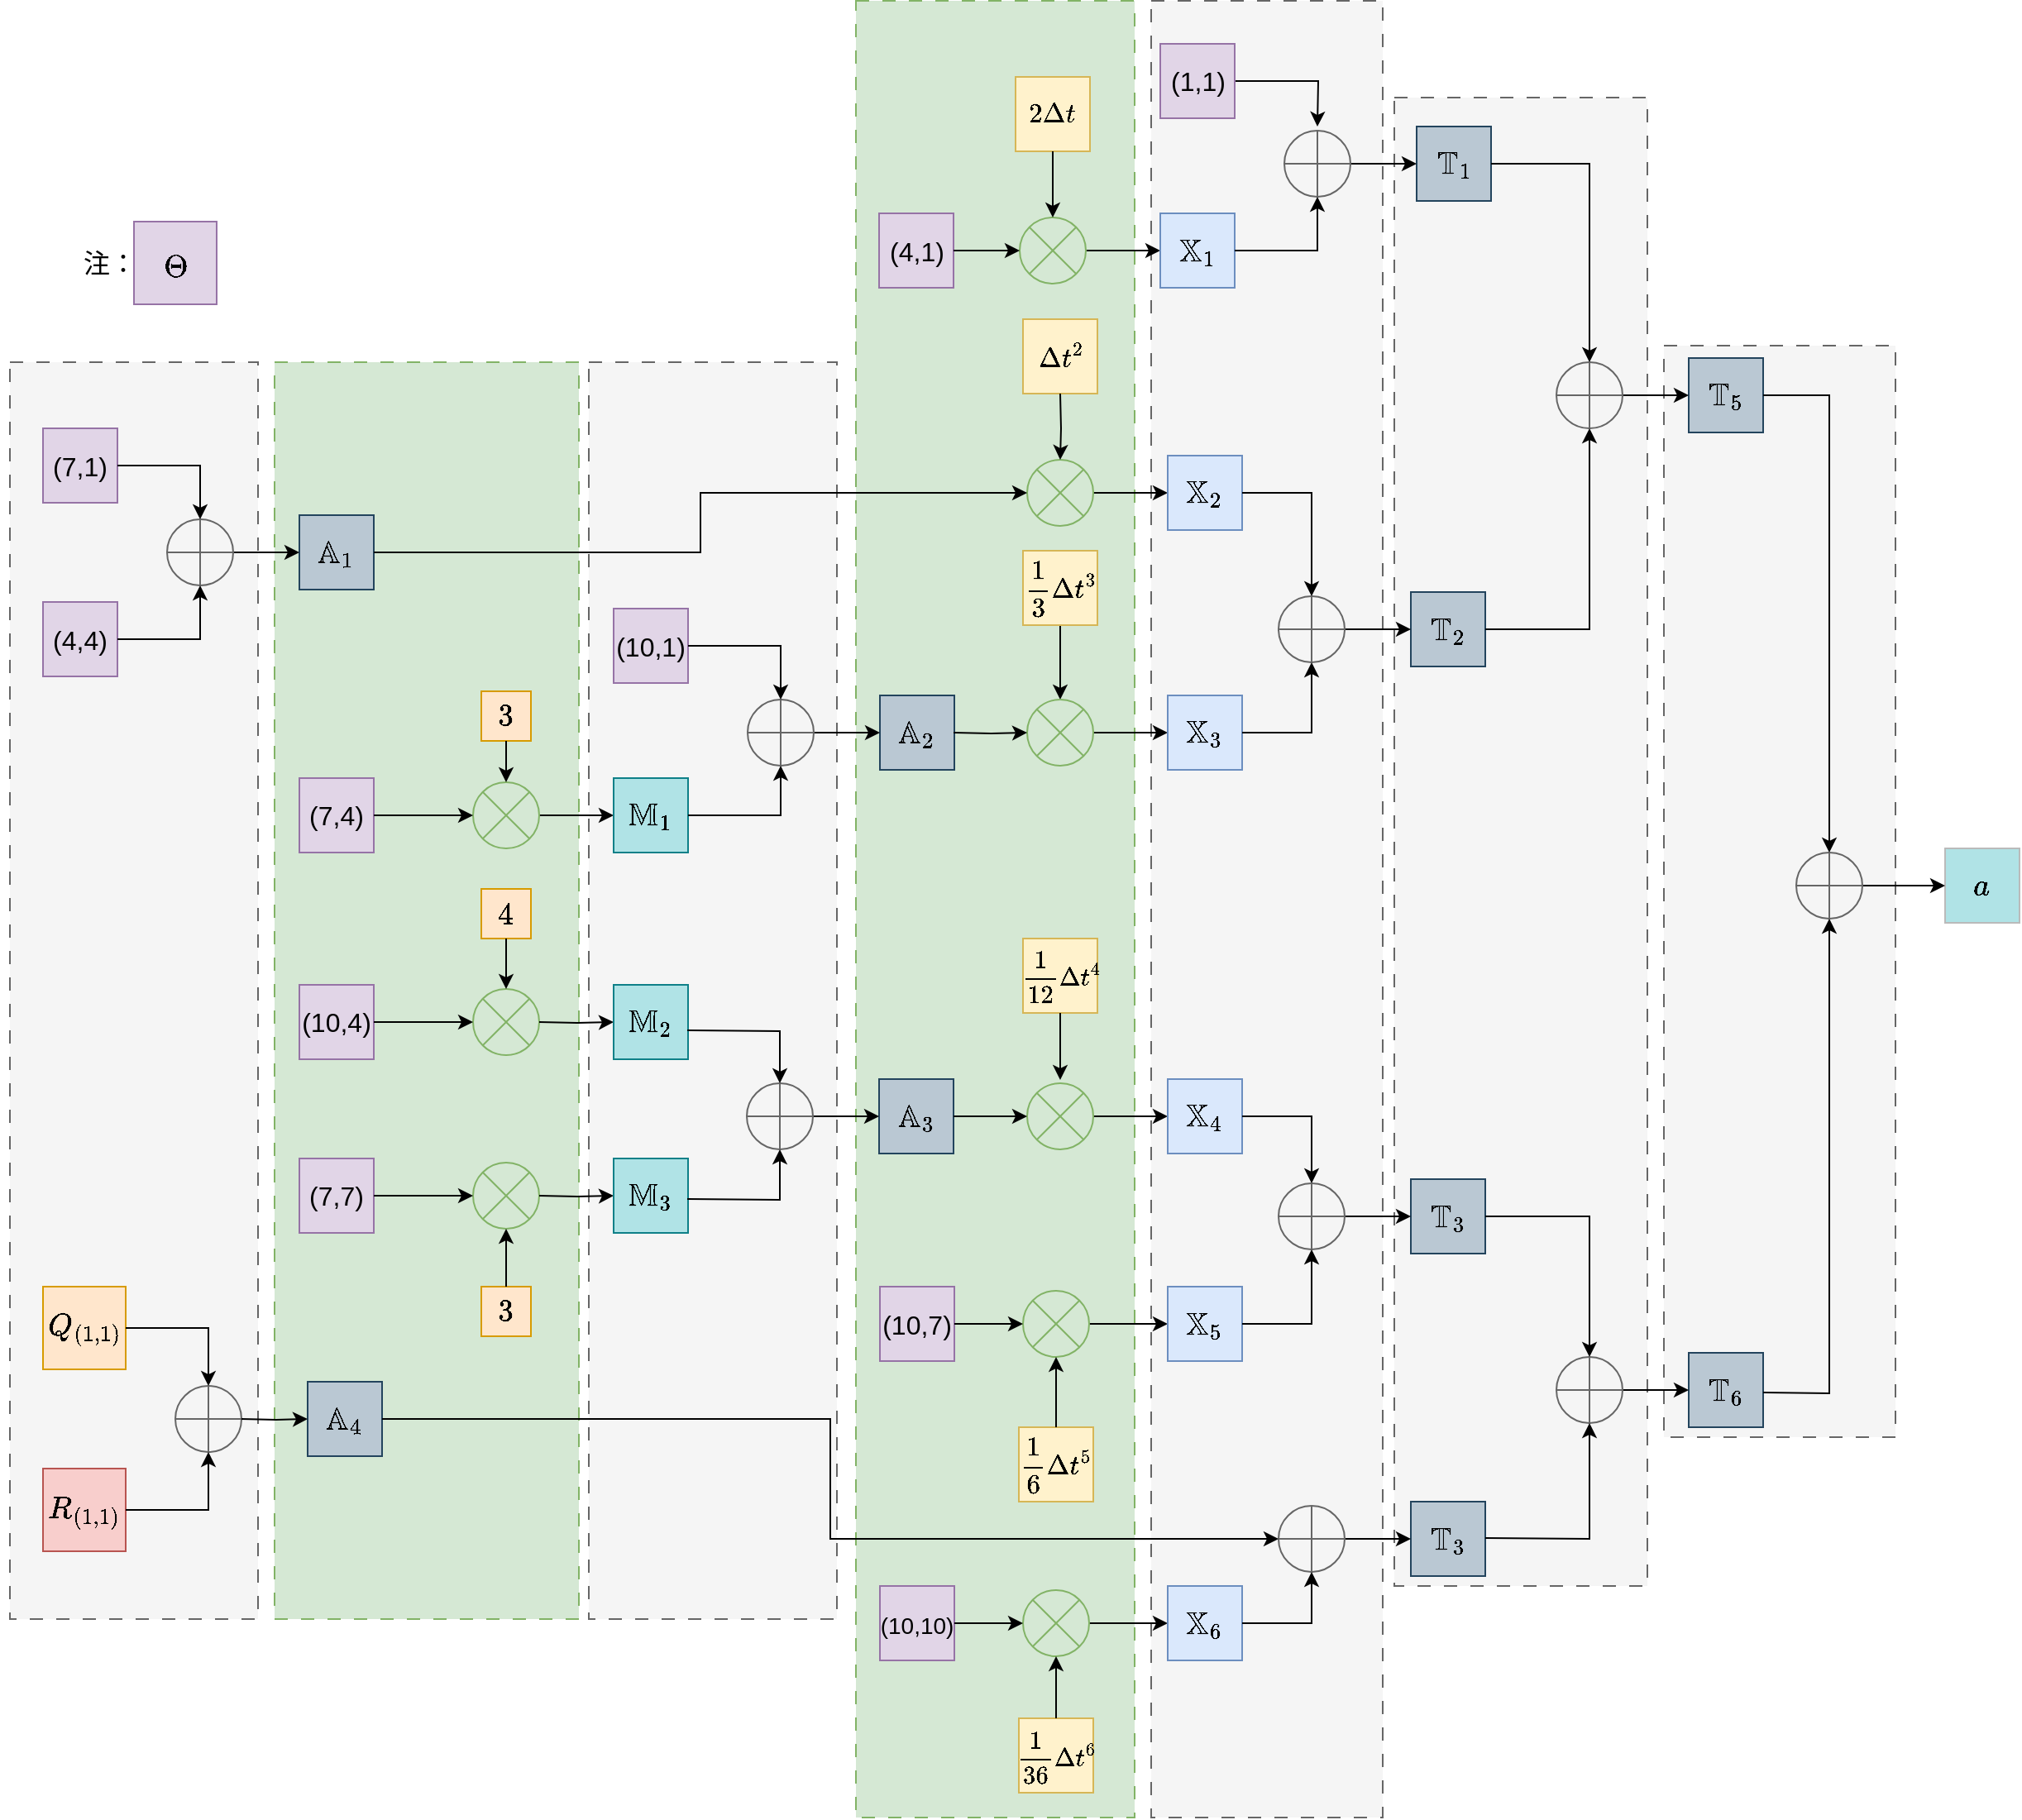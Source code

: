 <mxfile version="24.7.10">
  <diagram name="第 1 页" id="d_n8VdiITfkLDy5SCD2Q">
    <mxGraphModel dx="3420" dy="1383" grid="1" gridSize="10" guides="1" tooltips="1" connect="1" arrows="1" fold="1" page="1" pageScale="1" pageWidth="827" pageHeight="1169" math="1" shadow="0">
      <root>
        <mxCell id="0" />
        <mxCell id="1" parent="0" />
        <mxCell id="dG040CZCFqrrKlF94xfp-167" value="" style="rounded=0;whiteSpace=wrap;html=1;dashed=1;dashPattern=8 8;fillColor=#f5f5f5;fontColor=#333333;strokeColor=#666666;" vertex="1" parent="1">
          <mxGeometry x="850" y="270" width="140" height="660" as="geometry" />
        </mxCell>
        <mxCell id="dG040CZCFqrrKlF94xfp-166" value="" style="rounded=0;whiteSpace=wrap;html=1;dashed=1;dashPattern=8 8;fillColor=#f5f5f5;fontColor=#333333;strokeColor=#666666;" vertex="1" parent="1">
          <mxGeometry x="687" y="120" width="153" height="900" as="geometry" />
        </mxCell>
        <mxCell id="dG040CZCFqrrKlF94xfp-165" value="" style="rounded=0;whiteSpace=wrap;html=1;dashed=1;dashPattern=8 8;fillColor=#f5f5f5;fontColor=#333333;strokeColor=#666666;" vertex="1" parent="1">
          <mxGeometry x="540" y="61.5" width="140" height="1098.5" as="geometry" />
        </mxCell>
        <mxCell id="dG040CZCFqrrKlF94xfp-162" value="" style="rounded=0;whiteSpace=wrap;html=1;dashed=1;dashPattern=8 8;strokeColor=#82b366;fillColor=#d5e8d4;" vertex="1" parent="1">
          <mxGeometry x="361.5" y="61.5" width="168.5" height="1098.5" as="geometry" />
        </mxCell>
        <mxCell id="dG040CZCFqrrKlF94xfp-159" value="" style="rounded=0;whiteSpace=wrap;html=1;dashed=1;dashPattern=8 8;fillColor=#f5f5f5;fontColor=#333333;strokeColor=#666666;" vertex="1" parent="1">
          <mxGeometry x="200" y="280" width="150" height="760" as="geometry" />
        </mxCell>
        <mxCell id="dG040CZCFqrrKlF94xfp-158" value="" style="rounded=0;whiteSpace=wrap;html=1;dashed=1;dashPattern=8 8;strokeColor=#82b366;fillColor=#d5e8d4;" vertex="1" parent="1">
          <mxGeometry x="10" y="280" width="184" height="760" as="geometry" />
        </mxCell>
        <mxCell id="dG040CZCFqrrKlF94xfp-157" value="" style="rounded=0;whiteSpace=wrap;html=1;dashed=1;dashPattern=8 8;fillColor=#f5f5f5;fontColor=#333333;strokeColor=#666666;" vertex="1" parent="1">
          <mxGeometry x="-150" y="280" width="150" height="760" as="geometry" />
        </mxCell>
        <mxCell id="dG040CZCFqrrKlF94xfp-41" value="" style="whiteSpace=wrap;html=1;aspect=fixed;fillColor=#e1d5e7;strokeColor=#9673a6;fontSize=16;" vertex="1" parent="1">
          <mxGeometry x="-75" y="195" width="50" height="50" as="geometry" />
        </mxCell>
        <mxCell id="dG040CZCFqrrKlF94xfp-119" style="edgeStyle=orthogonalEdgeStyle;rounded=0;orthogonalLoop=1;jettySize=auto;html=1;" edge="1" parent="1" source="dG040CZCFqrrKlF94xfp-1">
          <mxGeometry relative="1" as="geometry">
            <mxPoint x="640.5" y="137.5" as="targetPoint" />
          </mxGeometry>
        </mxCell>
        <mxCell id="dG040CZCFqrrKlF94xfp-1" value="(1,1)" style="whiteSpace=wrap;html=1;aspect=fixed;fillColor=#e1d5e7;strokeColor=#9673a6;fontSize=16;" vertex="1" parent="1">
          <mxGeometry x="545.5" y="87.5" width="45" height="45" as="geometry" />
        </mxCell>
        <mxCell id="dG040CZCFqrrKlF94xfp-2" value="(4,1)" style="whiteSpace=wrap;html=1;aspect=fixed;fillColor=#e1d5e7;strokeColor=#9673a6;fontSize=16;" vertex="1" parent="1">
          <mxGeometry x="375.5" y="190" width="45" height="45" as="geometry" />
        </mxCell>
        <mxCell id="dG040CZCFqrrKlF94xfp-3" value="(7,1)" style="whiteSpace=wrap;html=1;aspect=fixed;fillColor=#e1d5e7;strokeColor=#9673a6;fontSize=16;" vertex="1" parent="1">
          <mxGeometry x="-130" y="320" width="45" height="45" as="geometry" />
        </mxCell>
        <mxCell id="dG040CZCFqrrKlF94xfp-4" value="(4,4)" style="whiteSpace=wrap;html=1;aspect=fixed;fillColor=#e1d5e7;strokeColor=#9673a6;fontSize=16;" vertex="1" parent="1">
          <mxGeometry x="-130" y="425" width="45" height="45" as="geometry" />
        </mxCell>
        <mxCell id="dG040CZCFqrrKlF94xfp-9" value="(10,1)" style="whiteSpace=wrap;html=1;aspect=fixed;fillColor=#e1d5e7;strokeColor=#9673a6;fontSize=16;" vertex="1" parent="1">
          <mxGeometry x="215" y="429" width="45" height="45" as="geometry" />
        </mxCell>
        <mxCell id="dG040CZCFqrrKlF94xfp-10" value="(7,4)" style="whiteSpace=wrap;html=1;aspect=fixed;fillColor=#e1d5e7;strokeColor=#9673a6;fontSize=16;" vertex="1" parent="1">
          <mxGeometry x="25" y="531.5" width="45" height="45" as="geometry" />
        </mxCell>
        <mxCell id="dG040CZCFqrrKlF94xfp-11" value="(10,4)" style="whiteSpace=wrap;html=1;aspect=fixed;fillColor=#e1d5e7;strokeColor=#9673a6;fontSize=16;" vertex="1" parent="1">
          <mxGeometry x="25" y="656.5" width="45" height="45" as="geometry" />
        </mxCell>
        <mxCell id="dG040CZCFqrrKlF94xfp-12" value="(7,7)" style="whiteSpace=wrap;html=1;aspect=fixed;fillColor=#e1d5e7;strokeColor=#9673a6;fontSize=16;" vertex="1" parent="1">
          <mxGeometry x="25" y="761.5" width="45" height="45" as="geometry" />
        </mxCell>
        <mxCell id="dG040CZCFqrrKlF94xfp-13" value="(10,7)" style="whiteSpace=wrap;html=1;aspect=fixed;fillColor=#e1d5e7;strokeColor=#9673a6;fontSize=16;" vertex="1" parent="1">
          <mxGeometry x="376" y="839" width="45" height="45" as="geometry" />
        </mxCell>
        <mxCell id="dG040CZCFqrrKlF94xfp-14" value="&lt;font style=&quot;font-size: 14px;&quot;&gt;(10,10)&lt;/font&gt;" style="whiteSpace=wrap;html=1;aspect=fixed;fillColor=#e1d5e7;strokeColor=#9673a6;fontSize=16;" vertex="1" parent="1">
          <mxGeometry x="376" y="1020" width="45" height="45" as="geometry" />
        </mxCell>
        <mxCell id="dG040CZCFqrrKlF94xfp-15" value="$$Q_{(1,1)}$$" style="whiteSpace=wrap;html=1;aspect=fixed;fillColor=#ffe6cc;strokeColor=#d79b00;fontSize=16;" vertex="1" parent="1">
          <mxGeometry x="-130" y="839" width="50" height="50" as="geometry" />
        </mxCell>
        <mxCell id="dG040CZCFqrrKlF94xfp-16" value="$$R_{(1,1)}$$" style="whiteSpace=wrap;html=1;aspect=fixed;fillColor=#f8cecc;strokeColor=#b85450;fontSize=16;" vertex="1" parent="1">
          <mxGeometry x="-130" y="949" width="50" height="50" as="geometry" />
        </mxCell>
        <mxCell id="dG040CZCFqrrKlF94xfp-17" value="$$\Theta$$" style="text;html=1;align=center;verticalAlign=middle;resizable=0;points=[];autosize=1;strokeColor=none;fillColor=none;fontSize=16;" vertex="1" parent="1">
          <mxGeometry x="-100" y="207.5" width="100" height="30" as="geometry" />
        </mxCell>
        <mxCell id="dG040CZCFqrrKlF94xfp-18" value="&lt;font style=&quot;font-size: 16px;&quot;&gt;$$\mathbb{A}_1$$&lt;/font&gt;" style="whiteSpace=wrap;html=1;aspect=fixed;fontSize=16;fillColor=#bac8d3;strokeColor=#23445d;" vertex="1" parent="1">
          <mxGeometry x="25" y="372.5" width="45" height="45" as="geometry" />
        </mxCell>
        <mxCell id="dG040CZCFqrrKlF94xfp-19" value="" style="verticalLabelPosition=bottom;verticalAlign=top;html=1;shape=mxgraph.flowchart.summing_function;fontSize=16;fillColor=#f5f5f5;fontColor=#333333;strokeColor=#666666;" vertex="1" parent="1">
          <mxGeometry x="-50" y="899" width="40" height="40" as="geometry" />
        </mxCell>
        <mxCell id="dG040CZCFqrrKlF94xfp-71" style="edgeStyle=orthogonalEdgeStyle;rounded=0;orthogonalLoop=1;jettySize=auto;html=1;entryX=0;entryY=0.5;entryDx=0;entryDy=0;" edge="1" parent="1" source="dG040CZCFqrrKlF94xfp-20" target="dG040CZCFqrrKlF94xfp-70">
          <mxGeometry relative="1" as="geometry" />
        </mxCell>
        <mxCell id="dG040CZCFqrrKlF94xfp-20" value="" style="verticalLabelPosition=bottom;verticalAlign=top;html=1;shape=mxgraph.flowchart.or;fontSize=16;fillColor=#d5e8d4;strokeColor=#82b366;" vertex="1" parent="1">
          <mxGeometry x="460.5" y="192.5" width="40" height="40" as="geometry" />
        </mxCell>
        <mxCell id="dG040CZCFqrrKlF94xfp-21" style="edgeStyle=orthogonalEdgeStyle;rounded=0;orthogonalLoop=1;jettySize=auto;html=1;exitX=1;exitY=0.5;exitDx=0;exitDy=0;entryX=0;entryY=0.5;entryDx=0;entryDy=0;entryPerimeter=0;fontSize=16;" edge="1" parent="1" source="dG040CZCFqrrKlF94xfp-2" target="dG040CZCFqrrKlF94xfp-20">
          <mxGeometry relative="1" as="geometry" />
        </mxCell>
        <mxCell id="dG040CZCFqrrKlF94xfp-22" value="$$2\Delta t$$" style="whiteSpace=wrap;html=1;aspect=fixed;fillColor=#fff2cc;strokeColor=#d6b656;fontSize=14;" vertex="1" parent="1">
          <mxGeometry x="458" y="107.5" width="45" height="45" as="geometry" />
        </mxCell>
        <mxCell id="dG040CZCFqrrKlF94xfp-23" value="$$\Delta t^2$$" style="whiteSpace=wrap;html=1;aspect=fixed;fillColor=#fff2cc;strokeColor=#d6b656;fontSize=14;" vertex="1" parent="1">
          <mxGeometry x="462.5" y="254" width="45" height="45" as="geometry" />
        </mxCell>
        <mxCell id="dG040CZCFqrrKlF94xfp-94" value="" style="edgeStyle=orthogonalEdgeStyle;rounded=0;orthogonalLoop=1;jettySize=auto;html=1;" edge="1" parent="1" source="dG040CZCFqrrKlF94xfp-24" target="dG040CZCFqrrKlF94xfp-84">
          <mxGeometry relative="1" as="geometry" />
        </mxCell>
        <mxCell id="dG040CZCFqrrKlF94xfp-24" value="$$\frac{1}{3}\Delta t^3$$" style="whiteSpace=wrap;html=1;aspect=fixed;fillColor=#fff2cc;strokeColor=#d6b656;fontSize=14;" vertex="1" parent="1">
          <mxGeometry x="462.5" y="394" width="45" height="45" as="geometry" />
        </mxCell>
        <mxCell id="dG040CZCFqrrKlF94xfp-25" value="$$\frac{1}{12}\Delta t^4$$" style="whiteSpace=wrap;html=1;aspect=fixed;fillColor=#fff2cc;strokeColor=#d6b656;fontSize=13;" vertex="1" parent="1">
          <mxGeometry x="462.5" y="628.5" width="45" height="45" as="geometry" />
        </mxCell>
        <mxCell id="dG040CZCFqrrKlF94xfp-26" value="$$\frac{1}{6}\Delta t^5$$" style="whiteSpace=wrap;html=1;aspect=fixed;fillColor=#fff2cc;strokeColor=#d6b656;fontSize=14;" vertex="1" parent="1">
          <mxGeometry x="460" y="924" width="45" height="45" as="geometry" />
        </mxCell>
        <mxCell id="dG040CZCFqrrKlF94xfp-27" value="&lt;font style=&quot;font-size: 13px;&quot;&gt;$$\frac{1}{36}\Delta t^6$$&lt;/font&gt;" style="whiteSpace=wrap;html=1;aspect=fixed;fillColor=#fff2cc;strokeColor=#d6b656;fontSize=14;" vertex="1" parent="1">
          <mxGeometry x="460" y="1100" width="45" height="45" as="geometry" />
        </mxCell>
        <mxCell id="dG040CZCFqrrKlF94xfp-28" style="edgeStyle=orthogonalEdgeStyle;rounded=0;orthogonalLoop=1;jettySize=auto;html=1;entryX=0.5;entryY=0;entryDx=0;entryDy=0;entryPerimeter=0;fontSize=16;" edge="1" parent="1" source="dG040CZCFqrrKlF94xfp-22" target="dG040CZCFqrrKlF94xfp-20">
          <mxGeometry relative="1" as="geometry" />
        </mxCell>
        <mxCell id="dG040CZCFqrrKlF94xfp-52" style="edgeStyle=orthogonalEdgeStyle;rounded=0;orthogonalLoop=1;jettySize=auto;html=1;entryX=0;entryY=0.5;entryDx=0;entryDy=0;fontSize=16;" edge="1" parent="1" source="dG040CZCFqrrKlF94xfp-29" target="dG040CZCFqrrKlF94xfp-51">
          <mxGeometry relative="1" as="geometry" />
        </mxCell>
        <mxCell id="dG040CZCFqrrKlF94xfp-29" value="" style="verticalLabelPosition=bottom;verticalAlign=top;html=1;shape=mxgraph.flowchart.or;fontSize=16;fillColor=#d5e8d4;strokeColor=#82b366;" vertex="1" parent="1">
          <mxGeometry x="130" y="534" width="40" height="40" as="geometry" />
        </mxCell>
        <mxCell id="dG040CZCFqrrKlF94xfp-30" value="$$3$$" style="whiteSpace=wrap;html=1;aspect=fixed;fillColor=#ffe6cc;strokeColor=#d79b00;fontSize=16;" vertex="1" parent="1">
          <mxGeometry x="135" y="479" width="30" height="30" as="geometry" />
        </mxCell>
        <mxCell id="dG040CZCFqrrKlF94xfp-31" style="edgeStyle=orthogonalEdgeStyle;rounded=0;orthogonalLoop=1;jettySize=auto;html=1;entryX=0.5;entryY=0;entryDx=0;entryDy=0;entryPerimeter=0;fontSize=16;" edge="1" parent="1" source="dG040CZCFqrrKlF94xfp-30" target="dG040CZCFqrrKlF94xfp-29">
          <mxGeometry relative="1" as="geometry" />
        </mxCell>
        <mxCell id="dG040CZCFqrrKlF94xfp-32" style="edgeStyle=orthogonalEdgeStyle;rounded=0;orthogonalLoop=1;jettySize=auto;html=1;exitX=1;exitY=0.5;exitDx=0;exitDy=0;entryX=0;entryY=0.5;entryDx=0;entryDy=0;entryPerimeter=0;fontSize=16;" edge="1" parent="1" source="dG040CZCFqrrKlF94xfp-10" target="dG040CZCFqrrKlF94xfp-29">
          <mxGeometry relative="1" as="geometry" />
        </mxCell>
        <mxCell id="dG040CZCFqrrKlF94xfp-33" value="" style="verticalLabelPosition=bottom;verticalAlign=top;html=1;shape=mxgraph.flowchart.or;fontSize=16;fillColor=#d5e8d4;strokeColor=#82b366;" vertex="1" parent="1">
          <mxGeometry x="130" y="764" width="40" height="40" as="geometry" />
        </mxCell>
        <mxCell id="dG040CZCFqrrKlF94xfp-34" value="$$3$$" style="whiteSpace=wrap;html=1;aspect=fixed;fillColor=#ffe6cc;strokeColor=#d79b00;fontSize=16;" vertex="1" parent="1">
          <mxGeometry x="135" y="839" width="30" height="30" as="geometry" />
        </mxCell>
        <mxCell id="dG040CZCFqrrKlF94xfp-35" style="edgeStyle=orthogonalEdgeStyle;rounded=0;orthogonalLoop=1;jettySize=auto;html=1;entryX=0.5;entryY=1;entryDx=0;entryDy=0;entryPerimeter=0;fontSize=16;" edge="1" parent="1" source="dG040CZCFqrrKlF94xfp-34" target="dG040CZCFqrrKlF94xfp-33">
          <mxGeometry relative="1" as="geometry" />
        </mxCell>
        <mxCell id="dG040CZCFqrrKlF94xfp-36" style="edgeStyle=orthogonalEdgeStyle;rounded=0;orthogonalLoop=1;jettySize=auto;html=1;exitX=1;exitY=0.5;exitDx=0;exitDy=0;entryX=0;entryY=0.5;entryDx=0;entryDy=0;entryPerimeter=0;fontSize=16;" edge="1" parent="1" source="dG040CZCFqrrKlF94xfp-12" target="dG040CZCFqrrKlF94xfp-33">
          <mxGeometry relative="1" as="geometry" />
        </mxCell>
        <mxCell id="dG040CZCFqrrKlF94xfp-37" value="" style="verticalLabelPosition=bottom;verticalAlign=top;html=1;shape=mxgraph.flowchart.or;fontSize=16;fillColor=#d5e8d4;strokeColor=#82b366;" vertex="1" parent="1">
          <mxGeometry x="130" y="659" width="40" height="40" as="geometry" />
        </mxCell>
        <mxCell id="dG040CZCFqrrKlF94xfp-38" value="$$4$$" style="whiteSpace=wrap;html=1;aspect=fixed;fillColor=#ffe6cc;strokeColor=#d79b00;fontSize=16;" vertex="1" parent="1">
          <mxGeometry x="135" y="598.5" width="30" height="30" as="geometry" />
        </mxCell>
        <mxCell id="dG040CZCFqrrKlF94xfp-39" style="edgeStyle=orthogonalEdgeStyle;rounded=0;orthogonalLoop=1;jettySize=auto;html=1;entryX=0.5;entryY=0;entryDx=0;entryDy=0;entryPerimeter=0;fontSize=16;" edge="1" parent="1" source="dG040CZCFqrrKlF94xfp-38" target="dG040CZCFqrrKlF94xfp-37">
          <mxGeometry relative="1" as="geometry" />
        </mxCell>
        <mxCell id="dG040CZCFqrrKlF94xfp-40" style="edgeStyle=orthogonalEdgeStyle;rounded=0;orthogonalLoop=1;jettySize=auto;html=1;entryX=0;entryY=0.5;entryDx=0;entryDy=0;entryPerimeter=0;fontSize=16;" edge="1" parent="1" source="dG040CZCFqrrKlF94xfp-11" target="dG040CZCFqrrKlF94xfp-37">
          <mxGeometry relative="1" as="geometry" />
        </mxCell>
        <mxCell id="dG040CZCFqrrKlF94xfp-42" style="edgeStyle=orthogonalEdgeStyle;rounded=0;orthogonalLoop=1;jettySize=auto;html=1;entryX=0.5;entryY=0;entryDx=0;entryDy=0;entryPerimeter=0;fontSize=16;" edge="1" parent="1" source="dG040CZCFqrrKlF94xfp-15" target="dG040CZCFqrrKlF94xfp-19">
          <mxGeometry relative="1" as="geometry" />
        </mxCell>
        <mxCell id="dG040CZCFqrrKlF94xfp-43" style="edgeStyle=orthogonalEdgeStyle;rounded=0;orthogonalLoop=1;jettySize=auto;html=1;exitX=1;exitY=0.5;exitDx=0;exitDy=0;entryX=0.5;entryY=1;entryDx=0;entryDy=0;entryPerimeter=0;fontSize=16;" edge="1" parent="1" source="dG040CZCFqrrKlF94xfp-16" target="dG040CZCFqrrKlF94xfp-19">
          <mxGeometry relative="1" as="geometry" />
        </mxCell>
        <mxCell id="dG040CZCFqrrKlF94xfp-48" style="edgeStyle=orthogonalEdgeStyle;rounded=0;orthogonalLoop=1;jettySize=auto;html=1;entryX=0;entryY=0.5;entryDx=0;entryDy=0;fontSize=16;" edge="1" parent="1" source="dG040CZCFqrrKlF94xfp-44" target="dG040CZCFqrrKlF94xfp-18">
          <mxGeometry relative="1" as="geometry" />
        </mxCell>
        <mxCell id="dG040CZCFqrrKlF94xfp-44" value="" style="verticalLabelPosition=bottom;verticalAlign=top;html=1;shape=mxgraph.flowchart.summing_function;fontSize=16;fillColor=#f5f5f5;fontColor=#333333;strokeColor=#666666;" vertex="1" parent="1">
          <mxGeometry x="-55" y="375" width="40" height="40" as="geometry" />
        </mxCell>
        <mxCell id="dG040CZCFqrrKlF94xfp-45" style="edgeStyle=orthogonalEdgeStyle;rounded=0;orthogonalLoop=1;jettySize=auto;html=1;entryX=0.5;entryY=0;entryDx=0;entryDy=0;entryPerimeter=0;fontSize=16;exitX=1;exitY=0.5;exitDx=0;exitDy=0;" edge="1" parent="1" target="dG040CZCFqrrKlF94xfp-44" source="dG040CZCFqrrKlF94xfp-3">
          <mxGeometry relative="1" as="geometry">
            <mxPoint x="-85" y="340" as="sourcePoint" />
          </mxGeometry>
        </mxCell>
        <mxCell id="dG040CZCFqrrKlF94xfp-46" style="edgeStyle=orthogonalEdgeStyle;rounded=0;orthogonalLoop=1;jettySize=auto;html=1;exitX=1;exitY=0.5;exitDx=0;exitDy=0;entryX=0.5;entryY=1;entryDx=0;entryDy=0;entryPerimeter=0;fontSize=16;" edge="1" parent="1" target="dG040CZCFqrrKlF94xfp-44" source="dG040CZCFqrrKlF94xfp-4">
          <mxGeometry relative="1" as="geometry">
            <mxPoint x="-85" y="450" as="sourcePoint" />
          </mxGeometry>
        </mxCell>
        <mxCell id="dG040CZCFqrrKlF94xfp-49" value="$$\mathbb{A}_4$$" style="whiteSpace=wrap;html=1;aspect=fixed;fontSize=16;fillColor=#bac8d3;strokeColor=#23445d;" vertex="1" parent="1">
          <mxGeometry x="30" y="896.5" width="45" height="45" as="geometry" />
        </mxCell>
        <mxCell id="dG040CZCFqrrKlF94xfp-50" style="edgeStyle=orthogonalEdgeStyle;rounded=0;orthogonalLoop=1;jettySize=auto;html=1;entryX=0;entryY=0.5;entryDx=0;entryDy=0;fontSize=16;" edge="1" parent="1" target="dG040CZCFqrrKlF94xfp-49">
          <mxGeometry relative="1" as="geometry">
            <mxPoint x="-10" y="919" as="sourcePoint" />
          </mxGeometry>
        </mxCell>
        <mxCell id="dG040CZCFqrrKlF94xfp-51" value="$$\mathbb{M}_1$$" style="whiteSpace=wrap;html=1;aspect=fixed;fontSize=16;fillColor=#b0e3e6;strokeColor=#0e8088;" vertex="1" parent="1">
          <mxGeometry x="215" y="531.5" width="45" height="45" as="geometry" />
        </mxCell>
        <mxCell id="dG040CZCFqrrKlF94xfp-53" style="edgeStyle=orthogonalEdgeStyle;rounded=0;orthogonalLoop=1;jettySize=auto;html=1;entryX=0;entryY=0.5;entryDx=0;entryDy=0;fontSize=16;" edge="1" parent="1" target="dG040CZCFqrrKlF94xfp-54">
          <mxGeometry relative="1" as="geometry">
            <mxPoint x="170" y="679" as="sourcePoint" />
          </mxGeometry>
        </mxCell>
        <mxCell id="dG040CZCFqrrKlF94xfp-54" value="$$\mathbb{M}_2$$" style="whiteSpace=wrap;html=1;aspect=fixed;fontSize=16;fillColor=#b0e3e6;strokeColor=#0e8088;" vertex="1" parent="1">
          <mxGeometry x="215" y="656.5" width="45" height="45" as="geometry" />
        </mxCell>
        <mxCell id="dG040CZCFqrrKlF94xfp-55" style="edgeStyle=orthogonalEdgeStyle;rounded=0;orthogonalLoop=1;jettySize=auto;html=1;entryX=0;entryY=0.5;entryDx=0;entryDy=0;fontSize=16;" edge="1" parent="1" target="dG040CZCFqrrKlF94xfp-56">
          <mxGeometry relative="1" as="geometry">
            <mxPoint x="170" y="784" as="sourcePoint" />
          </mxGeometry>
        </mxCell>
        <mxCell id="dG040CZCFqrrKlF94xfp-56" value="$$\mathbb{M}_3$$" style="whiteSpace=wrap;html=1;aspect=fixed;fontSize=16;fillColor=#b0e3e6;strokeColor=#0e8088;" vertex="1" parent="1">
          <mxGeometry x="215" y="761.5" width="45" height="45" as="geometry" />
        </mxCell>
        <mxCell id="dG040CZCFqrrKlF94xfp-59" value="&lt;font style=&quot;font-size: 16px;&quot;&gt;$$\mathbb{A}_2$$&lt;/font&gt;" style="whiteSpace=wrap;html=1;aspect=fixed;fontSize=16;fillColor=#bac8d3;strokeColor=#23445d;" vertex="1" parent="1">
          <mxGeometry x="376" y="481.5" width="45" height="45" as="geometry" />
        </mxCell>
        <mxCell id="dG040CZCFqrrKlF94xfp-60" style="edgeStyle=orthogonalEdgeStyle;rounded=0;orthogonalLoop=1;jettySize=auto;html=1;entryX=0;entryY=0.5;entryDx=0;entryDy=0;fontSize=16;" edge="1" parent="1" source="dG040CZCFqrrKlF94xfp-61" target="dG040CZCFqrrKlF94xfp-59">
          <mxGeometry relative="1" as="geometry" />
        </mxCell>
        <mxCell id="dG040CZCFqrrKlF94xfp-61" value="" style="verticalLabelPosition=bottom;verticalAlign=top;html=1;shape=mxgraph.flowchart.summing_function;fontSize=16;fillColor=#f5f5f5;fontColor=#333333;strokeColor=#666666;" vertex="1" parent="1">
          <mxGeometry x="296" y="484" width="40" height="40" as="geometry" />
        </mxCell>
        <mxCell id="dG040CZCFqrrKlF94xfp-62" style="edgeStyle=orthogonalEdgeStyle;rounded=0;orthogonalLoop=1;jettySize=auto;html=1;entryX=0.5;entryY=0;entryDx=0;entryDy=0;entryPerimeter=0;" edge="1" parent="1" source="dG040CZCFqrrKlF94xfp-9" target="dG040CZCFqrrKlF94xfp-61">
          <mxGeometry relative="1" as="geometry" />
        </mxCell>
        <mxCell id="dG040CZCFqrrKlF94xfp-63" style="edgeStyle=orthogonalEdgeStyle;rounded=0;orthogonalLoop=1;jettySize=auto;html=1;exitX=1;exitY=0.5;exitDx=0;exitDy=0;entryX=0.5;entryY=1;entryDx=0;entryDy=0;entryPerimeter=0;" edge="1" parent="1" source="dG040CZCFqrrKlF94xfp-51" target="dG040CZCFqrrKlF94xfp-61">
          <mxGeometry relative="1" as="geometry" />
        </mxCell>
        <mxCell id="dG040CZCFqrrKlF94xfp-64" value="&lt;font style=&quot;font-size: 16px;&quot;&gt;$$\mathbb{A}_3$$&lt;/font&gt;" style="whiteSpace=wrap;html=1;aspect=fixed;fontSize=16;fillColor=#bac8d3;strokeColor=#23445d;" vertex="1" parent="1">
          <mxGeometry x="375.5" y="713.5" width="45" height="45" as="geometry" />
        </mxCell>
        <mxCell id="dG040CZCFqrrKlF94xfp-65" style="edgeStyle=orthogonalEdgeStyle;rounded=0;orthogonalLoop=1;jettySize=auto;html=1;entryX=0;entryY=0.5;entryDx=0;entryDy=0;fontSize=16;" edge="1" parent="1" source="dG040CZCFqrrKlF94xfp-66" target="dG040CZCFqrrKlF94xfp-64">
          <mxGeometry relative="1" as="geometry" />
        </mxCell>
        <mxCell id="dG040CZCFqrrKlF94xfp-66" value="" style="verticalLabelPosition=bottom;verticalAlign=top;html=1;shape=mxgraph.flowchart.summing_function;fontSize=16;fillColor=#f5f5f5;fontColor=#333333;strokeColor=#666666;" vertex="1" parent="1">
          <mxGeometry x="295.5" y="716" width="40" height="40" as="geometry" />
        </mxCell>
        <mxCell id="dG040CZCFqrrKlF94xfp-67" style="edgeStyle=orthogonalEdgeStyle;rounded=0;orthogonalLoop=1;jettySize=auto;html=1;entryX=0.5;entryY=0;entryDx=0;entryDy=0;entryPerimeter=0;" edge="1" parent="1" target="dG040CZCFqrrKlF94xfp-66">
          <mxGeometry relative="1" as="geometry">
            <mxPoint x="259.5" y="684" as="sourcePoint" />
          </mxGeometry>
        </mxCell>
        <mxCell id="dG040CZCFqrrKlF94xfp-68" style="edgeStyle=orthogonalEdgeStyle;rounded=0;orthogonalLoop=1;jettySize=auto;html=1;exitX=1;exitY=0.5;exitDx=0;exitDy=0;entryX=0.5;entryY=1;entryDx=0;entryDy=0;entryPerimeter=0;" edge="1" parent="1" target="dG040CZCFqrrKlF94xfp-66">
          <mxGeometry relative="1" as="geometry">
            <mxPoint x="259.5" y="786" as="sourcePoint" />
          </mxGeometry>
        </mxCell>
        <mxCell id="dG040CZCFqrrKlF94xfp-69" value="&lt;font style=&quot;font-size: 16px;&quot;&gt;注：&lt;/font&gt;" style="text;html=1;align=center;verticalAlign=middle;resizable=0;points=[];autosize=1;strokeColor=none;fillColor=none;" vertex="1" parent="1">
          <mxGeometry x="-120" y="205" width="60" height="30" as="geometry" />
        </mxCell>
        <mxCell id="dG040CZCFqrrKlF94xfp-70" value="&lt;font style=&quot;font-size: 16px;&quot;&gt;$$\mathbb{X}_1$$&lt;/font&gt;" style="whiteSpace=wrap;html=1;aspect=fixed;fontSize=16;fillColor=#dae8fc;strokeColor=#6c8ebf;" vertex="1" parent="1">
          <mxGeometry x="545.5" y="190" width="45" height="45" as="geometry" />
        </mxCell>
        <mxCell id="dG040CZCFqrrKlF94xfp-77" style="edgeStyle=orthogonalEdgeStyle;rounded=0;orthogonalLoop=1;jettySize=auto;html=1;entryX=0;entryY=0.5;entryDx=0;entryDy=0;" edge="1" parent="1" source="dG040CZCFqrrKlF94xfp-78" target="dG040CZCFqrrKlF94xfp-80">
          <mxGeometry relative="1" as="geometry" />
        </mxCell>
        <mxCell id="dG040CZCFqrrKlF94xfp-78" value="" style="verticalLabelPosition=bottom;verticalAlign=top;html=1;shape=mxgraph.flowchart.or;fontSize=16;fillColor=#d5e8d4;strokeColor=#82b366;" vertex="1" parent="1">
          <mxGeometry x="465" y="339" width="40" height="40" as="geometry" />
        </mxCell>
        <mxCell id="dG040CZCFqrrKlF94xfp-79" style="edgeStyle=orthogonalEdgeStyle;rounded=0;orthogonalLoop=1;jettySize=auto;html=1;entryX=0.5;entryY=0;entryDx=0;entryDy=0;entryPerimeter=0;fontSize=16;" edge="1" parent="1" target="dG040CZCFqrrKlF94xfp-78">
          <mxGeometry relative="1" as="geometry">
            <mxPoint x="485" y="299" as="sourcePoint" />
          </mxGeometry>
        </mxCell>
        <mxCell id="dG040CZCFqrrKlF94xfp-80" value="&lt;font style=&quot;font-size: 16px;&quot;&gt;$$\mathbb{X}_2$$&lt;/font&gt;" style="whiteSpace=wrap;html=1;aspect=fixed;fontSize=16;fillColor=#dae8fc;strokeColor=#6c8ebf;" vertex="1" parent="1">
          <mxGeometry x="550" y="336.5" width="45" height="45" as="geometry" />
        </mxCell>
        <mxCell id="dG040CZCFqrrKlF94xfp-83" style="edgeStyle=orthogonalEdgeStyle;rounded=0;orthogonalLoop=1;jettySize=auto;html=1;entryX=0;entryY=0.5;entryDx=0;entryDy=0;" edge="1" parent="1" source="dG040CZCFqrrKlF94xfp-84" target="dG040CZCFqrrKlF94xfp-86">
          <mxGeometry relative="1" as="geometry" />
        </mxCell>
        <mxCell id="dG040CZCFqrrKlF94xfp-84" value="" style="verticalLabelPosition=bottom;verticalAlign=top;html=1;shape=mxgraph.flowchart.or;fontSize=16;fillColor=#d5e8d4;strokeColor=#82b366;" vertex="1" parent="1">
          <mxGeometry x="465" y="484" width="40" height="40" as="geometry" />
        </mxCell>
        <mxCell id="dG040CZCFqrrKlF94xfp-86" value="&lt;font style=&quot;font-size: 16px;&quot;&gt;$$\mathbb{X}_3$$&lt;/font&gt;" style="whiteSpace=wrap;html=1;aspect=fixed;fontSize=16;fillColor=#dae8fc;strokeColor=#6c8ebf;" vertex="1" parent="1">
          <mxGeometry x="550" y="481.5" width="45" height="45" as="geometry" />
        </mxCell>
        <mxCell id="dG040CZCFqrrKlF94xfp-87" style="edgeStyle=orthogonalEdgeStyle;rounded=0;orthogonalLoop=1;jettySize=auto;html=1;entryX=0;entryY=0.5;entryDx=0;entryDy=0;entryPerimeter=0;" edge="1" parent="1" target="dG040CZCFqrrKlF94xfp-84">
          <mxGeometry relative="1" as="geometry">
            <mxPoint x="420.5" y="504.0" as="sourcePoint" />
          </mxGeometry>
        </mxCell>
        <mxCell id="dG040CZCFqrrKlF94xfp-89" style="edgeStyle=orthogonalEdgeStyle;rounded=0;orthogonalLoop=1;jettySize=auto;html=1;entryX=0;entryY=0.5;entryDx=0;entryDy=0;" edge="1" parent="1" source="dG040CZCFqrrKlF94xfp-90" target="dG040CZCFqrrKlF94xfp-91">
          <mxGeometry relative="1" as="geometry" />
        </mxCell>
        <mxCell id="dG040CZCFqrrKlF94xfp-90" value="" style="verticalLabelPosition=bottom;verticalAlign=top;html=1;shape=mxgraph.flowchart.or;fontSize=16;fillColor=#d5e8d4;strokeColor=#82b366;" vertex="1" parent="1">
          <mxGeometry x="465" y="716" width="40" height="40" as="geometry" />
        </mxCell>
        <mxCell id="dG040CZCFqrrKlF94xfp-91" value="&lt;font style=&quot;font-size: 16px;&quot;&gt;$$\mathbb{X}_4$$&lt;/font&gt;" style="whiteSpace=wrap;html=1;aspect=fixed;fontSize=16;fillColor=#dae8fc;strokeColor=#6c8ebf;" vertex="1" parent="1">
          <mxGeometry x="550" y="713.5" width="45" height="45" as="geometry" />
        </mxCell>
        <mxCell id="dG040CZCFqrrKlF94xfp-92" style="edgeStyle=orthogonalEdgeStyle;rounded=0;orthogonalLoop=1;jettySize=auto;html=1;entryX=0;entryY=0.5;entryDx=0;entryDy=0;entryPerimeter=0;" edge="1" parent="1" source="dG040CZCFqrrKlF94xfp-64" target="dG040CZCFqrrKlF94xfp-90">
          <mxGeometry relative="1" as="geometry" />
        </mxCell>
        <mxCell id="dG040CZCFqrrKlF94xfp-103" style="edgeStyle=orthogonalEdgeStyle;rounded=0;orthogonalLoop=1;jettySize=auto;html=1;entryX=0;entryY=0.5;entryDx=0;entryDy=0;" edge="1" parent="1" source="dG040CZCFqrrKlF94xfp-104" target="dG040CZCFqrrKlF94xfp-105">
          <mxGeometry relative="1" as="geometry" />
        </mxCell>
        <mxCell id="dG040CZCFqrrKlF94xfp-104" value="" style="verticalLabelPosition=bottom;verticalAlign=top;html=1;shape=mxgraph.flowchart.or;fontSize=16;fillColor=#d5e8d4;strokeColor=#82b366;" vertex="1" parent="1">
          <mxGeometry x="462.5" y="841.5" width="40" height="40" as="geometry" />
        </mxCell>
        <mxCell id="dG040CZCFqrrKlF94xfp-105" value="&lt;font style=&quot;font-size: 16px;&quot;&gt;$$\mathbb{X}_5$$&lt;/font&gt;" style="whiteSpace=wrap;html=1;aspect=fixed;fontSize=16;fillColor=#dae8fc;strokeColor=#6c8ebf;" vertex="1" parent="1">
          <mxGeometry x="550" y="839" width="45" height="45" as="geometry" />
        </mxCell>
        <mxCell id="dG040CZCFqrrKlF94xfp-107" value="" style="edgeStyle=orthogonalEdgeStyle;rounded=0;orthogonalLoop=1;jettySize=auto;html=1;exitX=0.5;exitY=1;exitDx=0;exitDy=0;" edge="1" parent="1" source="dG040CZCFqrrKlF94xfp-25">
          <mxGeometry relative="1" as="geometry">
            <mxPoint x="515" y="684" as="sourcePoint" />
            <mxPoint x="485" y="714" as="targetPoint" />
          </mxGeometry>
        </mxCell>
        <mxCell id="dG040CZCFqrrKlF94xfp-109" style="edgeStyle=orthogonalEdgeStyle;rounded=0;orthogonalLoop=1;jettySize=auto;html=1;entryX=0;entryY=0.5;entryDx=0;entryDy=0;entryPerimeter=0;" edge="1" parent="1" source="dG040CZCFqrrKlF94xfp-13" target="dG040CZCFqrrKlF94xfp-104">
          <mxGeometry relative="1" as="geometry" />
        </mxCell>
        <mxCell id="dG040CZCFqrrKlF94xfp-110" style="edgeStyle=orthogonalEdgeStyle;rounded=0;orthogonalLoop=1;jettySize=auto;html=1;entryX=0.5;entryY=1;entryDx=0;entryDy=0;entryPerimeter=0;" edge="1" parent="1" source="dG040CZCFqrrKlF94xfp-26" target="dG040CZCFqrrKlF94xfp-104">
          <mxGeometry relative="1" as="geometry" />
        </mxCell>
        <mxCell id="dG040CZCFqrrKlF94xfp-111" style="edgeStyle=orthogonalEdgeStyle;rounded=0;orthogonalLoop=1;jettySize=auto;html=1;entryX=0;entryY=0.5;entryDx=0;entryDy=0;" edge="1" parent="1" source="dG040CZCFqrrKlF94xfp-112" target="dG040CZCFqrrKlF94xfp-113">
          <mxGeometry relative="1" as="geometry" />
        </mxCell>
        <mxCell id="dG040CZCFqrrKlF94xfp-112" value="" style="verticalLabelPosition=bottom;verticalAlign=top;html=1;shape=mxgraph.flowchart.or;fontSize=16;fillColor=#d5e8d4;strokeColor=#82b366;" vertex="1" parent="1">
          <mxGeometry x="462.5" y="1022.5" width="40" height="40" as="geometry" />
        </mxCell>
        <mxCell id="dG040CZCFqrrKlF94xfp-113" value="&lt;font style=&quot;font-size: 16px;&quot;&gt;$$\mathbb{X}_6$$&lt;/font&gt;" style="whiteSpace=wrap;html=1;aspect=fixed;fontSize=16;fillColor=#dae8fc;strokeColor=#6c8ebf;" vertex="1" parent="1">
          <mxGeometry x="550" y="1020" width="45" height="45" as="geometry" />
        </mxCell>
        <mxCell id="dG040CZCFqrrKlF94xfp-114" style="edgeStyle=orthogonalEdgeStyle;rounded=0;orthogonalLoop=1;jettySize=auto;html=1;entryX=0;entryY=0.5;entryDx=0;entryDy=0;entryPerimeter=0;" edge="1" parent="1" source="dG040CZCFqrrKlF94xfp-14" target="dG040CZCFqrrKlF94xfp-112">
          <mxGeometry relative="1" as="geometry" />
        </mxCell>
        <mxCell id="dG040CZCFqrrKlF94xfp-115" style="edgeStyle=orthogonalEdgeStyle;rounded=0;orthogonalLoop=1;jettySize=auto;html=1;entryX=0.5;entryY=1;entryDx=0;entryDy=0;entryPerimeter=0;" edge="1" parent="1" source="dG040CZCFqrrKlF94xfp-27" target="dG040CZCFqrrKlF94xfp-112">
          <mxGeometry relative="1" as="geometry" />
        </mxCell>
        <mxCell id="dG040CZCFqrrKlF94xfp-116" value="&lt;font style=&quot;font-size: 16px;&quot;&gt;$$\mathbb{T}_1$$&lt;/font&gt;" style="whiteSpace=wrap;html=1;aspect=fixed;fontSize=16;fillColor=#bac8d3;strokeColor=#23445d;" vertex="1" parent="1">
          <mxGeometry x="700.5" y="137.5" width="45" height="45" as="geometry" />
        </mxCell>
        <mxCell id="dG040CZCFqrrKlF94xfp-117" style="edgeStyle=orthogonalEdgeStyle;rounded=0;orthogonalLoop=1;jettySize=auto;html=1;entryX=0;entryY=0.5;entryDx=0;entryDy=0;fontSize=16;" edge="1" parent="1" source="dG040CZCFqrrKlF94xfp-118" target="dG040CZCFqrrKlF94xfp-116">
          <mxGeometry relative="1" as="geometry" />
        </mxCell>
        <mxCell id="dG040CZCFqrrKlF94xfp-118" value="" style="verticalLabelPosition=bottom;verticalAlign=top;html=1;shape=mxgraph.flowchart.summing_function;fontSize=16;fillColor=#f5f5f5;fontColor=#333333;strokeColor=#666666;" vertex="1" parent="1">
          <mxGeometry x="620.5" y="140" width="40" height="40" as="geometry" />
        </mxCell>
        <mxCell id="dG040CZCFqrrKlF94xfp-120" style="edgeStyle=orthogonalEdgeStyle;rounded=0;orthogonalLoop=1;jettySize=auto;html=1;entryX=0.5;entryY=1;entryDx=0;entryDy=0;entryPerimeter=0;" edge="1" parent="1" source="dG040CZCFqrrKlF94xfp-70" target="dG040CZCFqrrKlF94xfp-118">
          <mxGeometry relative="1" as="geometry" />
        </mxCell>
        <mxCell id="dG040CZCFqrrKlF94xfp-121" value="&lt;font style=&quot;font-size: 16px;&quot;&gt;$$\mathbb{T}_2$$&lt;/font&gt;" style="whiteSpace=wrap;html=1;aspect=fixed;fontSize=16;fillColor=#bac8d3;strokeColor=#23445d;" vertex="1" parent="1">
          <mxGeometry x="697" y="419" width="45" height="45" as="geometry" />
        </mxCell>
        <mxCell id="dG040CZCFqrrKlF94xfp-129" style="edgeStyle=orthogonalEdgeStyle;rounded=0;orthogonalLoop=1;jettySize=auto;html=1;entryX=0;entryY=0.5;entryDx=0;entryDy=0;" edge="1" parent="1" source="dG040CZCFqrrKlF94xfp-123" target="dG040CZCFqrrKlF94xfp-121">
          <mxGeometry relative="1" as="geometry" />
        </mxCell>
        <mxCell id="dG040CZCFqrrKlF94xfp-123" value="" style="verticalLabelPosition=bottom;verticalAlign=top;html=1;shape=mxgraph.flowchart.summing_function;fontSize=16;fillColor=#f5f5f5;fontColor=#333333;strokeColor=#666666;" vertex="1" parent="1">
          <mxGeometry x="617" y="421.5" width="40" height="40" as="geometry" />
        </mxCell>
        <mxCell id="dG040CZCFqrrKlF94xfp-124" style="edgeStyle=orthogonalEdgeStyle;rounded=0;orthogonalLoop=1;jettySize=auto;html=1;entryX=0.5;entryY=0;entryDx=0;entryDy=0;entryPerimeter=0;" edge="1" parent="1" source="dG040CZCFqrrKlF94xfp-80" target="dG040CZCFqrrKlF94xfp-123">
          <mxGeometry relative="1" as="geometry" />
        </mxCell>
        <mxCell id="dG040CZCFqrrKlF94xfp-125" style="edgeStyle=orthogonalEdgeStyle;rounded=0;orthogonalLoop=1;jettySize=auto;html=1;entryX=0.5;entryY=1;entryDx=0;entryDy=0;entryPerimeter=0;" edge="1" parent="1" source="dG040CZCFqrrKlF94xfp-86" target="dG040CZCFqrrKlF94xfp-123">
          <mxGeometry relative="1" as="geometry" />
        </mxCell>
        <mxCell id="dG040CZCFqrrKlF94xfp-126" value="&lt;font style=&quot;font-size: 16px;&quot;&gt;$$\mathbb{T}_3$$&lt;/font&gt;" style="whiteSpace=wrap;html=1;aspect=fixed;fontSize=16;fillColor=#bac8d3;strokeColor=#23445d;" vertex="1" parent="1">
          <mxGeometry x="697" y="774" width="45" height="45" as="geometry" />
        </mxCell>
        <mxCell id="dG040CZCFqrrKlF94xfp-127" style="edgeStyle=orthogonalEdgeStyle;rounded=0;orthogonalLoop=1;jettySize=auto;html=1;entryX=0;entryY=0.5;entryDx=0;entryDy=0;fontSize=16;" edge="1" parent="1" source="dG040CZCFqrrKlF94xfp-128" target="dG040CZCFqrrKlF94xfp-126">
          <mxGeometry relative="1" as="geometry" />
        </mxCell>
        <mxCell id="dG040CZCFqrrKlF94xfp-128" value="" style="verticalLabelPosition=bottom;verticalAlign=top;html=1;shape=mxgraph.flowchart.summing_function;fontSize=16;fillColor=#f5f5f5;fontColor=#333333;strokeColor=#666666;" vertex="1" parent="1">
          <mxGeometry x="617" y="776.5" width="40" height="40" as="geometry" />
        </mxCell>
        <mxCell id="dG040CZCFqrrKlF94xfp-130" style="edgeStyle=orthogonalEdgeStyle;rounded=0;orthogonalLoop=1;jettySize=auto;html=1;entryX=0.5;entryY=0;entryDx=0;entryDy=0;entryPerimeter=0;" edge="1" parent="1" source="dG040CZCFqrrKlF94xfp-91" target="dG040CZCFqrrKlF94xfp-128">
          <mxGeometry relative="1" as="geometry" />
        </mxCell>
        <mxCell id="dG040CZCFqrrKlF94xfp-131" style="edgeStyle=orthogonalEdgeStyle;rounded=0;orthogonalLoop=1;jettySize=auto;html=1;entryX=0.5;entryY=1;entryDx=0;entryDy=0;entryPerimeter=0;" edge="1" parent="1" source="dG040CZCFqrrKlF94xfp-105" target="dG040CZCFqrrKlF94xfp-128">
          <mxGeometry relative="1" as="geometry" />
        </mxCell>
        <mxCell id="dG040CZCFqrrKlF94xfp-132" value="&lt;font style=&quot;font-size: 16px;&quot;&gt;$$\mathbb{T}_3$$&lt;/font&gt;" style="whiteSpace=wrap;html=1;aspect=fixed;fontSize=16;fillColor=#bac8d3;strokeColor=#23445d;" vertex="1" parent="1">
          <mxGeometry x="697" y="969" width="45" height="45" as="geometry" />
        </mxCell>
        <mxCell id="dG040CZCFqrrKlF94xfp-133" style="edgeStyle=orthogonalEdgeStyle;rounded=0;orthogonalLoop=1;jettySize=auto;html=1;entryX=0;entryY=0.5;entryDx=0;entryDy=0;fontSize=16;" edge="1" parent="1" source="dG040CZCFqrrKlF94xfp-134" target="dG040CZCFqrrKlF94xfp-132">
          <mxGeometry relative="1" as="geometry" />
        </mxCell>
        <mxCell id="dG040CZCFqrrKlF94xfp-134" value="" style="verticalLabelPosition=bottom;verticalAlign=top;html=1;shape=mxgraph.flowchart.summing_function;fontSize=16;fillColor=#f5f5f5;fontColor=#333333;strokeColor=#666666;" vertex="1" parent="1">
          <mxGeometry x="617" y="971.5" width="40" height="40" as="geometry" />
        </mxCell>
        <mxCell id="dG040CZCFqrrKlF94xfp-138" style="edgeStyle=orthogonalEdgeStyle;rounded=0;orthogonalLoop=1;jettySize=auto;html=1;entryX=0.5;entryY=1;entryDx=0;entryDy=0;entryPerimeter=0;" edge="1" parent="1" source="dG040CZCFqrrKlF94xfp-113" target="dG040CZCFqrrKlF94xfp-134">
          <mxGeometry relative="1" as="geometry" />
        </mxCell>
        <mxCell id="dG040CZCFqrrKlF94xfp-140" value="&lt;font style=&quot;font-size: 16px;&quot;&gt;$$\mathbb{T}_5$$&lt;/font&gt;" style="whiteSpace=wrap;html=1;aspect=fixed;fontSize=16;fillColor=#bac8d3;strokeColor=#23445d;" vertex="1" parent="1">
          <mxGeometry x="865" y="277.5" width="45" height="45" as="geometry" />
        </mxCell>
        <mxCell id="dG040CZCFqrrKlF94xfp-141" style="edgeStyle=orthogonalEdgeStyle;rounded=0;orthogonalLoop=1;jettySize=auto;html=1;entryX=0;entryY=0.5;entryDx=0;entryDy=0;" edge="1" parent="1" source="dG040CZCFqrrKlF94xfp-142" target="dG040CZCFqrrKlF94xfp-140">
          <mxGeometry relative="1" as="geometry" />
        </mxCell>
        <mxCell id="dG040CZCFqrrKlF94xfp-142" value="" style="verticalLabelPosition=bottom;verticalAlign=top;html=1;shape=mxgraph.flowchart.summing_function;fontSize=16;fillColor=#f5f5f5;fontColor=#333333;strokeColor=#666666;" vertex="1" parent="1">
          <mxGeometry x="785" y="280" width="40" height="40" as="geometry" />
        </mxCell>
        <mxCell id="dG040CZCFqrrKlF94xfp-143" style="edgeStyle=orthogonalEdgeStyle;rounded=0;orthogonalLoop=1;jettySize=auto;html=1;entryX=0.5;entryY=0;entryDx=0;entryDy=0;entryPerimeter=0;" edge="1" parent="1" source="dG040CZCFqrrKlF94xfp-116" target="dG040CZCFqrrKlF94xfp-142">
          <mxGeometry relative="1" as="geometry" />
        </mxCell>
        <mxCell id="dG040CZCFqrrKlF94xfp-144" style="edgeStyle=orthogonalEdgeStyle;rounded=0;orthogonalLoop=1;jettySize=auto;html=1;entryX=0.5;entryY=1;entryDx=0;entryDy=0;entryPerimeter=0;" edge="1" parent="1" source="dG040CZCFqrrKlF94xfp-121" target="dG040CZCFqrrKlF94xfp-142">
          <mxGeometry relative="1" as="geometry" />
        </mxCell>
        <mxCell id="dG040CZCFqrrKlF94xfp-145" value="&lt;font style=&quot;font-size: 16px;&quot;&gt;$$\mathbb{T}_6$$&lt;/font&gt;" style="whiteSpace=wrap;html=1;aspect=fixed;fontSize=16;fillColor=#bac8d3;strokeColor=#23445d;" vertex="1" parent="1">
          <mxGeometry x="865" y="879" width="45" height="45" as="geometry" />
        </mxCell>
        <mxCell id="dG040CZCFqrrKlF94xfp-146" style="edgeStyle=orthogonalEdgeStyle;rounded=0;orthogonalLoop=1;jettySize=auto;html=1;entryX=0;entryY=0.5;entryDx=0;entryDy=0;" edge="1" parent="1" source="dG040CZCFqrrKlF94xfp-147" target="dG040CZCFqrrKlF94xfp-145">
          <mxGeometry relative="1" as="geometry" />
        </mxCell>
        <mxCell id="dG040CZCFqrrKlF94xfp-147" value="" style="verticalLabelPosition=bottom;verticalAlign=top;html=1;shape=mxgraph.flowchart.summing_function;fontSize=16;fillColor=#f5f5f5;fontColor=#333333;strokeColor=#666666;" vertex="1" parent="1">
          <mxGeometry x="785" y="881.5" width="40" height="40" as="geometry" />
        </mxCell>
        <mxCell id="dG040CZCFqrrKlF94xfp-148" style="edgeStyle=orthogonalEdgeStyle;rounded=0;orthogonalLoop=1;jettySize=auto;html=1;entryX=0.5;entryY=1;entryDx=0;entryDy=0;entryPerimeter=0;" edge="1" parent="1" target="dG040CZCFqrrKlF94xfp-147">
          <mxGeometry relative="1" as="geometry">
            <mxPoint x="742" y="991" as="sourcePoint" />
          </mxGeometry>
        </mxCell>
        <mxCell id="dG040CZCFqrrKlF94xfp-149" style="edgeStyle=orthogonalEdgeStyle;rounded=0;orthogonalLoop=1;jettySize=auto;html=1;entryX=0.5;entryY=0;entryDx=0;entryDy=0;entryPerimeter=0;" edge="1" parent="1" source="dG040CZCFqrrKlF94xfp-126" target="dG040CZCFqrrKlF94xfp-147">
          <mxGeometry relative="1" as="geometry" />
        </mxCell>
        <mxCell id="dG040CZCFqrrKlF94xfp-150" value="&lt;font style=&quot;font-size: 16px;&quot;&gt;$$a$$&lt;/font&gt;" style="whiteSpace=wrap;html=1;aspect=fixed;fontSize=16;fillColor=#B0E3E6;strokeColor=#BABABA;" vertex="1" parent="1">
          <mxGeometry x="1020" y="574" width="45" height="45" as="geometry" />
        </mxCell>
        <mxCell id="dG040CZCFqrrKlF94xfp-151" style="edgeStyle=orthogonalEdgeStyle;rounded=0;orthogonalLoop=1;jettySize=auto;html=1;entryX=0;entryY=0.5;entryDx=0;entryDy=0;" edge="1" parent="1" source="dG040CZCFqrrKlF94xfp-152" target="dG040CZCFqrrKlF94xfp-150">
          <mxGeometry relative="1" as="geometry" />
        </mxCell>
        <mxCell id="dG040CZCFqrrKlF94xfp-152" value="" style="verticalLabelPosition=bottom;verticalAlign=top;html=1;shape=mxgraph.flowchart.summing_function;fontSize=16;fillColor=#f5f5f5;fontColor=#333333;strokeColor=#666666;" vertex="1" parent="1">
          <mxGeometry x="930" y="576.5" width="40" height="40" as="geometry" />
        </mxCell>
        <mxCell id="dG040CZCFqrrKlF94xfp-153" style="edgeStyle=orthogonalEdgeStyle;rounded=0;orthogonalLoop=1;jettySize=auto;html=1;entryX=0.5;entryY=1;entryDx=0;entryDy=0;entryPerimeter=0;" edge="1" parent="1" target="dG040CZCFqrrKlF94xfp-152">
          <mxGeometry relative="1" as="geometry">
            <mxPoint x="910" y="903" as="sourcePoint" />
          </mxGeometry>
        </mxCell>
        <mxCell id="dG040CZCFqrrKlF94xfp-154" style="edgeStyle=orthogonalEdgeStyle;rounded=0;orthogonalLoop=1;jettySize=auto;html=1;entryX=0.5;entryY=0;entryDx=0;entryDy=0;entryPerimeter=0;" edge="1" parent="1" source="dG040CZCFqrrKlF94xfp-140" target="dG040CZCFqrrKlF94xfp-152">
          <mxGeometry relative="1" as="geometry" />
        </mxCell>
        <mxCell id="dG040CZCFqrrKlF94xfp-155" style="edgeStyle=orthogonalEdgeStyle;rounded=0;orthogonalLoop=1;jettySize=auto;html=1;entryX=0;entryY=0.5;entryDx=0;entryDy=0;entryPerimeter=0;" edge="1" parent="1" source="dG040CZCFqrrKlF94xfp-18" target="dG040CZCFqrrKlF94xfp-78">
          <mxGeometry relative="1" as="geometry" />
        </mxCell>
        <mxCell id="dG040CZCFqrrKlF94xfp-156" style="edgeStyle=orthogonalEdgeStyle;rounded=0;orthogonalLoop=1;jettySize=auto;html=1;entryX=0;entryY=0.5;entryDx=0;entryDy=0;entryPerimeter=0;" edge="1" parent="1" source="dG040CZCFqrrKlF94xfp-49" target="dG040CZCFqrrKlF94xfp-134">
          <mxGeometry relative="1" as="geometry" />
        </mxCell>
      </root>
    </mxGraphModel>
  </diagram>
</mxfile>
